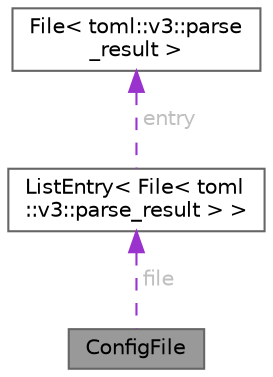 digraph "ConfigFile"
{
 // LATEX_PDF_SIZE
  bgcolor="transparent";
  edge [fontname=Helvetica,fontsize=10,labelfontname=Helvetica,labelfontsize=10];
  node [fontname=Helvetica,fontsize=10,shape=box,height=0.2,width=0.4];
  Node1 [id="Node000001",label="ConfigFile",height=0.2,width=0.4,color="gray40", fillcolor="grey60", style="filled", fontcolor="black",tooltip=" "];
  Node2 -> Node1 [id="edge1_Node000001_Node000002",dir="back",color="darkorchid3",style="dashed",tooltip=" ",label=" file",fontcolor="grey" ];
  Node2 [id="Node000002",label="ListEntry\< File\< toml\l::v3::parse_result \> \>",height=0.2,width=0.4,color="gray40", fillcolor="white", style="filled",URL="$struct_list_entry.html",tooltip=" "];
  Node3 -> Node2 [id="edge2_Node000002_Node000003",dir="back",color="darkorchid3",style="dashed",tooltip=" ",label=" entry",fontcolor="grey" ];
  Node3 [id="Node000003",label="File\< toml::v3::parse\l_result \>",height=0.2,width=0.4,color="gray40", fillcolor="white", style="filled",URL="$struct_file.html",tooltip=" "];
}
